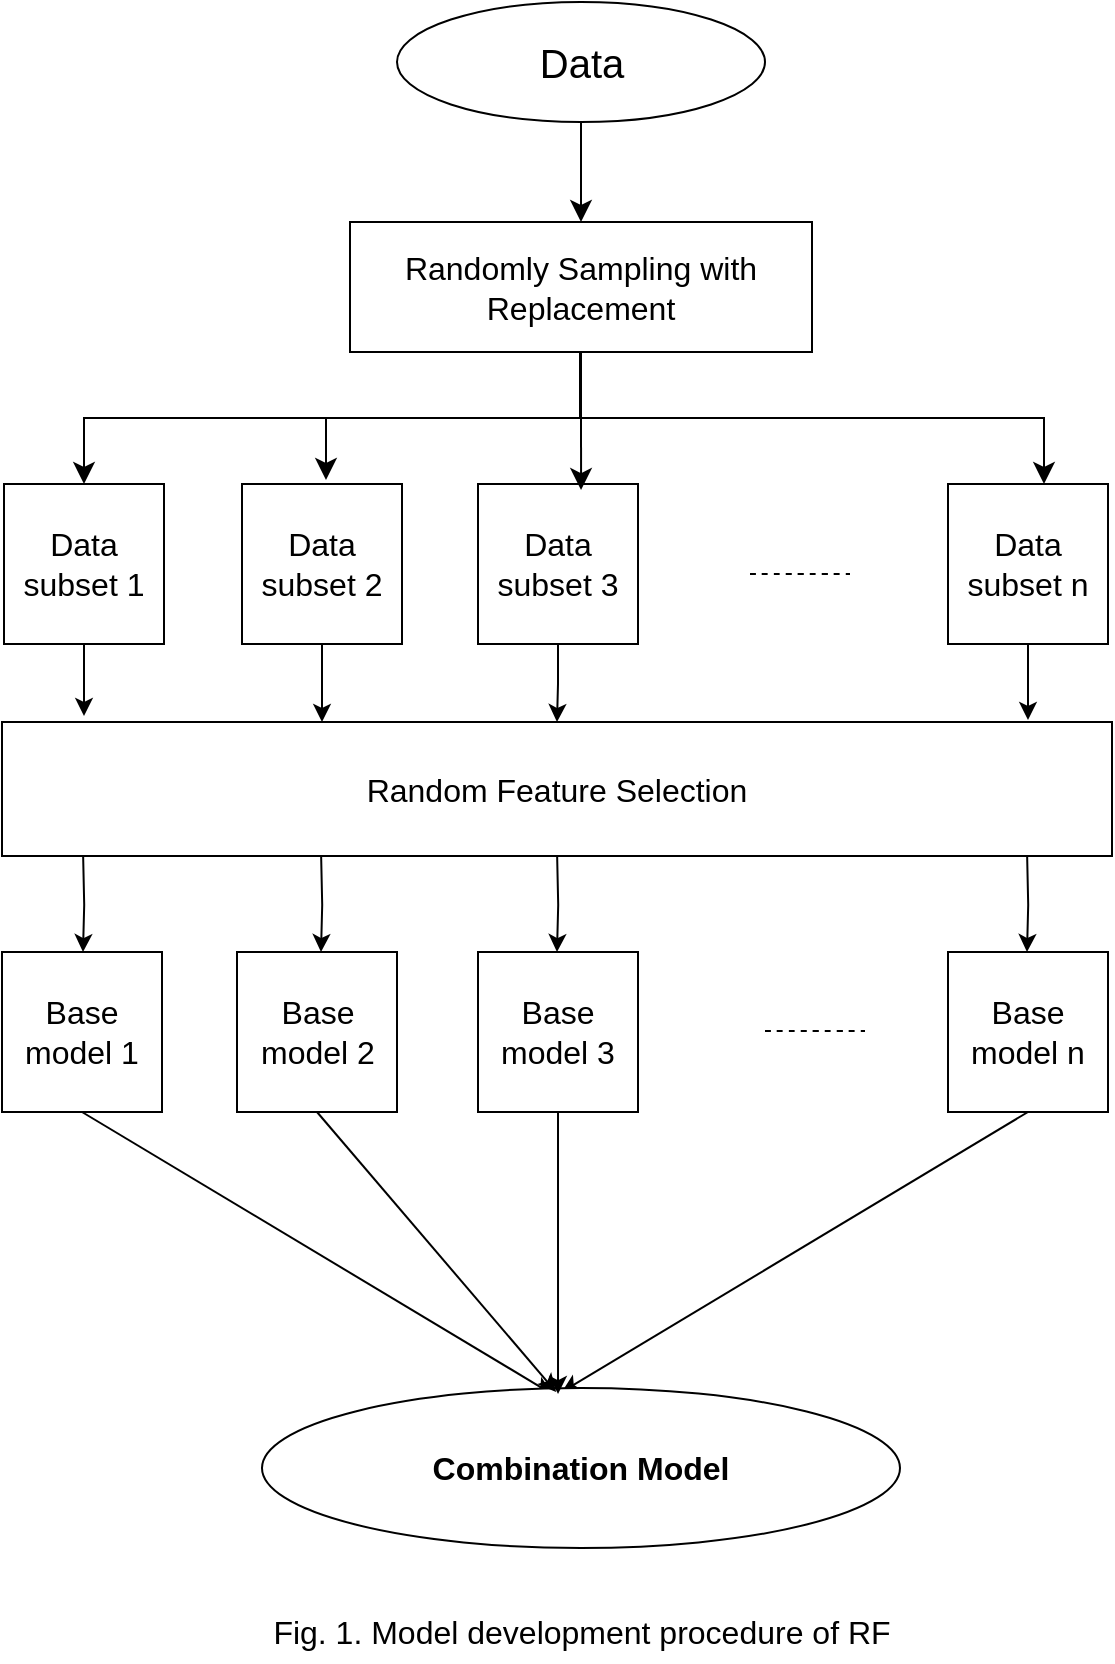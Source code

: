 <mxfile version="24.0.1" type="github">
  <diagram name="Page-1" id="CkcDSw-XWNem6XKi5Frh">
    <mxGraphModel dx="1834" dy="1195" grid="0" gridSize="10" guides="1" tooltips="1" connect="1" arrows="1" fold="1" page="0" pageScale="1" pageWidth="827" pageHeight="1169" math="0" shadow="0">
      <root>
        <mxCell id="0" />
        <mxCell id="1" parent="0" />
        <mxCell id="GmfiWDa8qVUu9SPIyQdf-20" style="edgeStyle=none;curved=1;rounded=0;orthogonalLoop=1;jettySize=auto;html=1;entryX=0.5;entryY=0;entryDx=0;entryDy=0;fontSize=12;startSize=8;endSize=8;" parent="1" source="GmfiWDa8qVUu9SPIyQdf-1" target="GmfiWDa8qVUu9SPIyQdf-2" edge="1">
          <mxGeometry relative="1" as="geometry" />
        </mxCell>
        <mxCell id="GmfiWDa8qVUu9SPIyQdf-1" value="Data" style="ellipse;whiteSpace=wrap;html=1;fontSize=20;" parent="1" vertex="1">
          <mxGeometry x="194.5" y="-168" width="184" height="60" as="geometry" />
        </mxCell>
        <mxCell id="GmfiWDa8qVUu9SPIyQdf-2" value="Randomly Sampling with Replacement" style="rounded=0;whiteSpace=wrap;html=1;fontSize=16;" parent="1" vertex="1">
          <mxGeometry x="171" y="-58" width="231" height="65" as="geometry" />
        </mxCell>
        <mxCell id="GmfiWDa8qVUu9SPIyQdf-4" value="Data subset 1" style="whiteSpace=wrap;html=1;aspect=fixed;fontSize=16;" parent="1" vertex="1">
          <mxGeometry x="-2" y="73" width="80" height="80" as="geometry" />
        </mxCell>
        <mxCell id="1IBoEA43wQGr7SG2giBQ-5" style="edgeStyle=orthogonalEdgeStyle;rounded=0;orthogonalLoop=1;jettySize=auto;html=1;entryX=0.5;entryY=0;entryDx=0;entryDy=0;" edge="1" parent="1" source="GmfiWDa8qVUu9SPIyQdf-5" target="1IBoEA43wQGr7SG2giBQ-1">
          <mxGeometry relative="1" as="geometry" />
        </mxCell>
        <mxCell id="GmfiWDa8qVUu9SPIyQdf-5" value="Data subset 3" style="whiteSpace=wrap;html=1;aspect=fixed;fontSize=16;" parent="1" vertex="1">
          <mxGeometry x="235" y="73" width="80" height="80" as="geometry" />
        </mxCell>
        <mxCell id="GmfiWDa8qVUu9SPIyQdf-6" value="Data subset 2" style="whiteSpace=wrap;html=1;aspect=fixed;fontSize=16;" parent="1" vertex="1">
          <mxGeometry x="117" y="73" width="80" height="80" as="geometry" />
        </mxCell>
        <mxCell id="1IBoEA43wQGr7SG2giBQ-6" style="edgeStyle=orthogonalEdgeStyle;rounded=0;orthogonalLoop=1;jettySize=auto;html=1;" edge="1" parent="1" source="GmfiWDa8qVUu9SPIyQdf-7">
          <mxGeometry relative="1" as="geometry">
            <mxPoint x="510" y="191" as="targetPoint" />
          </mxGeometry>
        </mxCell>
        <mxCell id="GmfiWDa8qVUu9SPIyQdf-7" value="Data subset n" style="whiteSpace=wrap;html=1;aspect=fixed;fontSize=16;" parent="1" vertex="1">
          <mxGeometry x="470" y="73" width="80" height="80" as="geometry" />
        </mxCell>
        <mxCell id="GmfiWDa8qVUu9SPIyQdf-8" style="edgeStyle=none;curved=1;rounded=0;orthogonalLoop=1;jettySize=auto;html=1;exitX=0.75;exitY=0;exitDx=0;exitDy=0;fontSize=12;startSize=8;endSize=8;" parent="1" source="GmfiWDa8qVUu9SPIyQdf-5" target="GmfiWDa8qVUu9SPIyQdf-5" edge="1">
          <mxGeometry relative="1" as="geometry" />
        </mxCell>
        <mxCell id="GmfiWDa8qVUu9SPIyQdf-9" value="" style="endArrow=none;dashed=1;html=1;rounded=0;fontSize=12;startSize=8;endSize=8;curved=1;" parent="1" edge="1">
          <mxGeometry width="50" height="50" relative="1" as="geometry">
            <mxPoint x="371" y="118" as="sourcePoint" />
            <mxPoint x="421" y="118" as="targetPoint" />
          </mxGeometry>
        </mxCell>
        <mxCell id="GmfiWDa8qVUu9SPIyQdf-14" value="" style="edgeStyle=elbowEdgeStyle;elbow=vertical;endArrow=classic;html=1;curved=0;rounded=0;endSize=8;startSize=8;fontSize=12;entryX=0.6;entryY=0;entryDx=0;entryDy=0;entryPerimeter=0;exitX=0.5;exitY=1;exitDx=0;exitDy=0;" parent="1" source="GmfiWDa8qVUu9SPIyQdf-2" target="GmfiWDa8qVUu9SPIyQdf-7" edge="1">
          <mxGeometry width="50" height="50" relative="1" as="geometry">
            <mxPoint x="288" y="7" as="sourcePoint" />
            <mxPoint x="496" y="55" as="targetPoint" />
          </mxGeometry>
        </mxCell>
        <mxCell id="GmfiWDa8qVUu9SPIyQdf-15" style="edgeStyle=none;curved=1;rounded=0;orthogonalLoop=1;jettySize=auto;html=1;entryX=0.644;entryY=0.038;entryDx=0;entryDy=0;entryPerimeter=0;fontSize=12;startSize=8;endSize=8;" parent="1" source="GmfiWDa8qVUu9SPIyQdf-2" target="GmfiWDa8qVUu9SPIyQdf-5" edge="1">
          <mxGeometry relative="1" as="geometry" />
        </mxCell>
        <mxCell id="GmfiWDa8qVUu9SPIyQdf-16" value="" style="edgeStyle=elbowEdgeStyle;elbow=vertical;endArrow=classic;html=1;curved=0;rounded=0;endSize=8;startSize=8;fontSize=12;entryX=0.5;entryY=0;entryDx=0;entryDy=0;" parent="1" target="GmfiWDa8qVUu9SPIyQdf-4" edge="1">
          <mxGeometry width="50" height="50" relative="1" as="geometry">
            <mxPoint x="286" y="7" as="sourcePoint" />
            <mxPoint x="178" y="78" as="targetPoint" />
          </mxGeometry>
        </mxCell>
        <mxCell id="GmfiWDa8qVUu9SPIyQdf-19" value="" style="endArrow=classic;html=1;rounded=0;fontSize=12;startSize=8;endSize=8;curved=1;" parent="1" edge="1">
          <mxGeometry width="50" height="50" relative="1" as="geometry">
            <mxPoint x="159" y="40" as="sourcePoint" />
            <mxPoint x="159" y="71" as="targetPoint" />
          </mxGeometry>
        </mxCell>
        <mxCell id="1IBoEA43wQGr7SG2giBQ-1" value="Random Feature Selection" style="rounded=0;whiteSpace=wrap;html=1;fontSize=16;" vertex="1" parent="1">
          <mxGeometry x="-3" y="192" width="555" height="67" as="geometry" />
        </mxCell>
        <mxCell id="1IBoEA43wQGr7SG2giBQ-3" style="edgeStyle=orthogonalEdgeStyle;rounded=0;orthogonalLoop=1;jettySize=auto;html=1;" edge="1" parent="1" source="GmfiWDa8qVUu9SPIyQdf-4">
          <mxGeometry relative="1" as="geometry">
            <mxPoint x="38" y="189" as="targetPoint" />
          </mxGeometry>
        </mxCell>
        <mxCell id="1IBoEA43wQGr7SG2giBQ-4" style="edgeStyle=orthogonalEdgeStyle;rounded=0;orthogonalLoop=1;jettySize=auto;html=1;" edge="1" parent="1" source="GmfiWDa8qVUu9SPIyQdf-6">
          <mxGeometry relative="1" as="geometry">
            <mxPoint x="157" y="192" as="targetPoint" />
          </mxGeometry>
        </mxCell>
        <mxCell id="1IBoEA43wQGr7SG2giBQ-21" style="rounded=0;orthogonalLoop=1;jettySize=auto;html=1;entryX=0.455;entryY=0.038;entryDx=0;entryDy=0;entryPerimeter=0;exitX=0.5;exitY=1;exitDx=0;exitDy=0;" edge="1" parent="1" source="1IBoEA43wQGr7SG2giBQ-7" target="1IBoEA43wQGr7SG2giBQ-18">
          <mxGeometry relative="1" as="geometry">
            <mxPoint x="37" y="561" as="targetPoint" />
          </mxGeometry>
        </mxCell>
        <mxCell id="1IBoEA43wQGr7SG2giBQ-7" value="Base model 1" style="whiteSpace=wrap;html=1;aspect=fixed;fontSize=16;" vertex="1" parent="1">
          <mxGeometry x="-3" y="307" width="80" height="80" as="geometry" />
        </mxCell>
        <mxCell id="1IBoEA43wQGr7SG2giBQ-8" value="Base model 2" style="whiteSpace=wrap;html=1;aspect=fixed;fontSize=16;" vertex="1" parent="1">
          <mxGeometry x="114.5" y="307" width="80" height="80" as="geometry" />
        </mxCell>
        <mxCell id="1IBoEA43wQGr7SG2giBQ-9" value="Base model 3" style="whiteSpace=wrap;html=1;aspect=fixed;fontSize=16;" vertex="1" parent="1">
          <mxGeometry x="235" y="307" width="80" height="80" as="geometry" />
        </mxCell>
        <mxCell id="1IBoEA43wQGr7SG2giBQ-24" style="rounded=0;orthogonalLoop=1;jettySize=auto;html=1;entryX=0.47;entryY=0.025;entryDx=0;entryDy=0;entryPerimeter=0;exitX=0.5;exitY=1;exitDx=0;exitDy=0;" edge="1" parent="1" source="1IBoEA43wQGr7SG2giBQ-10" target="1IBoEA43wQGr7SG2giBQ-18">
          <mxGeometry relative="1" as="geometry" />
        </mxCell>
        <mxCell id="1IBoEA43wQGr7SG2giBQ-10" value="Base model n" style="whiteSpace=wrap;html=1;aspect=fixed;fontSize=16;" vertex="1" parent="1">
          <mxGeometry x="470" y="307" width="80" height="80" as="geometry" />
        </mxCell>
        <mxCell id="1IBoEA43wQGr7SG2giBQ-11" style="edgeStyle=orthogonalEdgeStyle;rounded=0;orthogonalLoop=1;jettySize=auto;html=1;exitX=0.074;exitY=0.97;exitDx=0;exitDy=0;exitPerimeter=0;" edge="1" parent="1">
          <mxGeometry relative="1" as="geometry">
            <mxPoint x="37.57" y="259" as="sourcePoint" />
            <mxPoint x="37.5" y="307.01" as="targetPoint" />
          </mxGeometry>
        </mxCell>
        <mxCell id="1IBoEA43wQGr7SG2giBQ-14" style="edgeStyle=orthogonalEdgeStyle;rounded=0;orthogonalLoop=1;jettySize=auto;html=1;exitX=0.074;exitY=0.97;exitDx=0;exitDy=0;exitPerimeter=0;" edge="1" parent="1">
          <mxGeometry relative="1" as="geometry">
            <mxPoint x="156.57" y="258.99" as="sourcePoint" />
            <mxPoint x="156.5" y="307" as="targetPoint" />
          </mxGeometry>
        </mxCell>
        <mxCell id="1IBoEA43wQGr7SG2giBQ-15" style="edgeStyle=orthogonalEdgeStyle;rounded=0;orthogonalLoop=1;jettySize=auto;html=1;exitX=0.074;exitY=0.97;exitDx=0;exitDy=0;exitPerimeter=0;" edge="1" parent="1">
          <mxGeometry relative="1" as="geometry">
            <mxPoint x="274.57" y="259" as="sourcePoint" />
            <mxPoint x="274.5" y="307.01" as="targetPoint" />
          </mxGeometry>
        </mxCell>
        <mxCell id="1IBoEA43wQGr7SG2giBQ-16" style="edgeStyle=orthogonalEdgeStyle;rounded=0;orthogonalLoop=1;jettySize=auto;html=1;exitX=0.074;exitY=0.97;exitDx=0;exitDy=0;exitPerimeter=0;" edge="1" parent="1">
          <mxGeometry relative="1" as="geometry">
            <mxPoint x="509.57" y="258.99" as="sourcePoint" />
            <mxPoint x="509.5" y="307" as="targetPoint" />
          </mxGeometry>
        </mxCell>
        <mxCell id="1IBoEA43wQGr7SG2giBQ-17" value="" style="endArrow=none;dashed=1;html=1;rounded=0;fontSize=12;startSize=8;endSize=8;curved=1;" edge="1" parent="1">
          <mxGeometry width="50" height="50" relative="1" as="geometry">
            <mxPoint x="378.5" y="346.5" as="sourcePoint" />
            <mxPoint x="428.5" y="346.5" as="targetPoint" />
          </mxGeometry>
        </mxCell>
        <mxCell id="1IBoEA43wQGr7SG2giBQ-18" value="Combination Model" style="ellipse;whiteSpace=wrap;html=1;fontStyle=1;fontSize=16;" vertex="1" parent="1">
          <mxGeometry x="127" y="525" width="319" height="80" as="geometry" />
        </mxCell>
        <mxCell id="1IBoEA43wQGr7SG2giBQ-22" style="rounded=0;orthogonalLoop=1;jettySize=auto;html=1;entryX=0.461;entryY=0.025;entryDx=0;entryDy=0;entryPerimeter=0;exitX=0.5;exitY=1;exitDx=0;exitDy=0;" edge="1" parent="1" source="1IBoEA43wQGr7SG2giBQ-8" target="1IBoEA43wQGr7SG2giBQ-18">
          <mxGeometry relative="1" as="geometry" />
        </mxCell>
        <mxCell id="1IBoEA43wQGr7SG2giBQ-23" style="rounded=0;orthogonalLoop=1;jettySize=auto;html=1;entryX=0.464;entryY=0.038;entryDx=0;entryDy=0;entryPerimeter=0;" edge="1" parent="1" source="1IBoEA43wQGr7SG2giBQ-9" target="1IBoEA43wQGr7SG2giBQ-18">
          <mxGeometry relative="1" as="geometry" />
        </mxCell>
        <mxCell id="1IBoEA43wQGr7SG2giBQ-25" value="Fig. 1. Model development procedure of RF" style="text;html=1;align=center;verticalAlign=middle;whiteSpace=wrap;rounded=0;fontSize=16;" vertex="1" parent="1">
          <mxGeometry x="111.5" y="632" width="350" height="30" as="geometry" />
        </mxCell>
      </root>
    </mxGraphModel>
  </diagram>
</mxfile>
